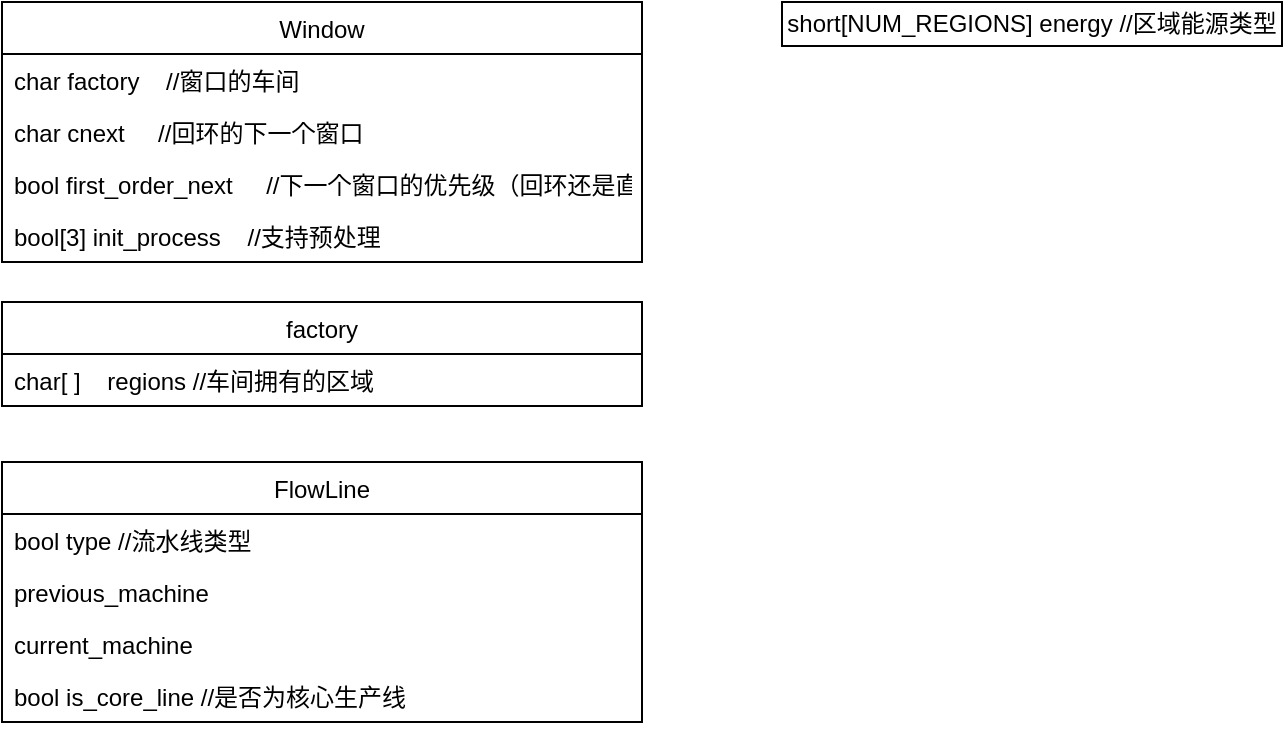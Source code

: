 <mxfile>
    <diagram id="-hMqcu3mzqvuaqzWBJgf" name="第 1 页">
        <mxGraphModel dx="616" dy="447" grid="1" gridSize="10" guides="1" tooltips="1" connect="1" arrows="1" fold="1" page="1" pageScale="1" pageWidth="827" pageHeight="1169" math="0" shadow="0">
            <root>
                <mxCell id="0"/>
                <mxCell id="1" parent="0"/>
                <mxCell id="2" value="Window" style="swimlane;fontStyle=0;childLayout=stackLayout;horizontal=1;startSize=26;fillColor=none;horizontalStack=0;resizeParent=1;resizeParentMax=0;resizeLast=0;collapsible=1;marginBottom=0;backgroundOutline=0;" parent="1" vertex="1">
                    <mxGeometry x="40" y="30" width="320" height="130" as="geometry">
                        <mxRectangle x="40" y="40" width="70" height="26" as="alternateBounds"/>
                    </mxGeometry>
                </mxCell>
                <mxCell id="3" value="char factory    //窗口的车间" style="text;strokeColor=none;fillColor=none;align=left;verticalAlign=top;spacingLeft=4;spacingRight=4;overflow=hidden;rotatable=0;points=[[0,0.5],[1,0.5]];portConstraint=eastwest;" parent="2" vertex="1">
                    <mxGeometry y="26" width="320" height="26" as="geometry"/>
                </mxCell>
                <mxCell id="4" value="char cnext     //回环的下一个窗口" style="text;strokeColor=none;fillColor=none;align=left;verticalAlign=top;spacingLeft=4;spacingRight=4;overflow=hidden;rotatable=0;points=[[0,0.5],[1,0.5]];portConstraint=eastwest;" parent="2" vertex="1">
                    <mxGeometry y="52" width="320" height="26" as="geometry"/>
                </mxCell>
                <mxCell id="5" value="bool first_order_next     //下一个窗口的优先级（回环还是直线）&#10;" style="text;strokeColor=none;fillColor=none;align=left;verticalAlign=top;spacingLeft=4;spacingRight=4;overflow=hidden;rotatable=0;points=[[0,0.5],[1,0.5]];portConstraint=eastwest;" parent="2" vertex="1">
                    <mxGeometry y="78" width="320" height="26" as="geometry"/>
                </mxCell>
                <mxCell id="28" value="bool[3] init_process    //支持预处理&#10;&#10;" style="text;strokeColor=none;fillColor=none;align=left;verticalAlign=top;spacingLeft=4;spacingRight=4;overflow=hidden;rotatable=0;points=[[0,0.5],[1,0.5]];portConstraint=eastwest;" vertex="1" parent="2">
                    <mxGeometry y="104" width="320" height="26" as="geometry"/>
                </mxCell>
                <mxCell id="29" value="factory" style="swimlane;fontStyle=0;childLayout=stackLayout;horizontal=1;startSize=26;fillColor=none;horizontalStack=0;resizeParent=1;resizeParentMax=0;resizeLast=0;collapsible=1;marginBottom=0;" vertex="1" parent="1">
                    <mxGeometry x="40" y="180" width="320" height="52" as="geometry"/>
                </mxCell>
                <mxCell id="30" value="char[ ]    regions //车间拥有的区域" style="text;strokeColor=none;fillColor=none;align=left;verticalAlign=top;spacingLeft=4;spacingRight=4;overflow=hidden;rotatable=0;points=[[0,0.5],[1,0.5]];portConstraint=eastwest;" vertex="1" parent="29">
                    <mxGeometry y="26" width="320" height="26" as="geometry"/>
                </mxCell>
                <mxCell id="37" value="short[NUM_REGIONS] energy //区域能源类型" style="rounded=0;whiteSpace=wrap;html=1;" vertex="1" parent="1">
                    <mxGeometry x="430" y="30" width="250" height="22" as="geometry"/>
                </mxCell>
                <mxCell id="38" value="FlowLine" style="swimlane;fontStyle=0;childLayout=stackLayout;horizontal=1;startSize=26;fillColor=none;horizontalStack=0;resizeParent=1;resizeParentMax=0;resizeLast=0;collapsible=1;marginBottom=0;" vertex="1" parent="1">
                    <mxGeometry x="40" y="260" width="320" height="130" as="geometry"/>
                </mxCell>
                <mxCell id="39" value="bool type //流水线类型" style="text;strokeColor=none;fillColor=none;align=left;verticalAlign=top;spacingLeft=4;spacingRight=4;overflow=hidden;rotatable=0;points=[[0,0.5],[1,0.5]];portConstraint=eastwest;" vertex="1" parent="38">
                    <mxGeometry y="26" width="320" height="26" as="geometry"/>
                </mxCell>
                <mxCell id="40" value="previous_machine" style="text;strokeColor=none;fillColor=none;align=left;verticalAlign=top;spacingLeft=4;spacingRight=4;overflow=hidden;rotatable=0;points=[[0,0.5],[1,0.5]];portConstraint=eastwest;" vertex="1" parent="38">
                    <mxGeometry y="52" width="320" height="26" as="geometry"/>
                </mxCell>
                <mxCell id="41" value="current_machine" style="text;strokeColor=none;fillColor=none;align=left;verticalAlign=top;spacingLeft=4;spacingRight=4;overflow=hidden;rotatable=0;points=[[0,0.5],[1,0.5]];portConstraint=eastwest;" vertex="1" parent="38">
                    <mxGeometry y="78" width="320" height="26" as="geometry"/>
                </mxCell>
                <mxCell id="42" value="bool is_core_line //是否为核心生产线" style="text;strokeColor=none;fillColor=none;align=left;verticalAlign=top;spacingLeft=4;spacingRight=4;overflow=hidden;rotatable=0;points=[[0,0.5],[1,0.5]];portConstraint=eastwest;" vertex="1" parent="38">
                    <mxGeometry y="104" width="320" height="26" as="geometry"/>
                </mxCell>
            </root>
        </mxGraphModel>
    </diagram>
</mxfile>